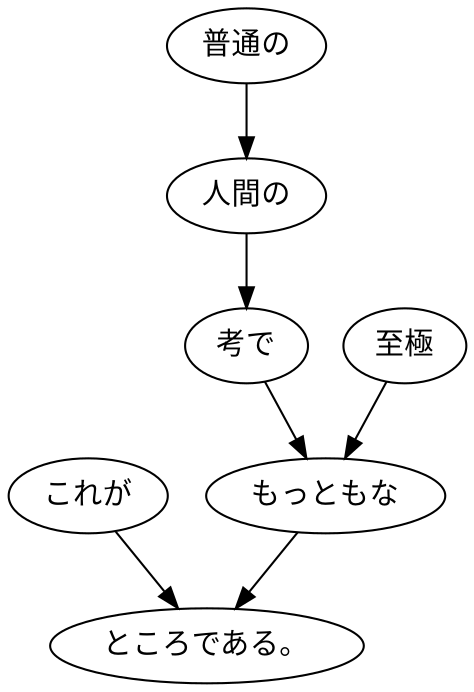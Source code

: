 digraph graph5114 {
	node0 [label="これが"];
	node1 [label="普通の"];
	node2 [label="人間の"];
	node3 [label="考で"];
	node4 [label="至極"];
	node5 [label="もっともな"];
	node6 [label="ところである。"];
	node0 -> node6;
	node1 -> node2;
	node2 -> node3;
	node3 -> node5;
	node4 -> node5;
	node5 -> node6;
}
